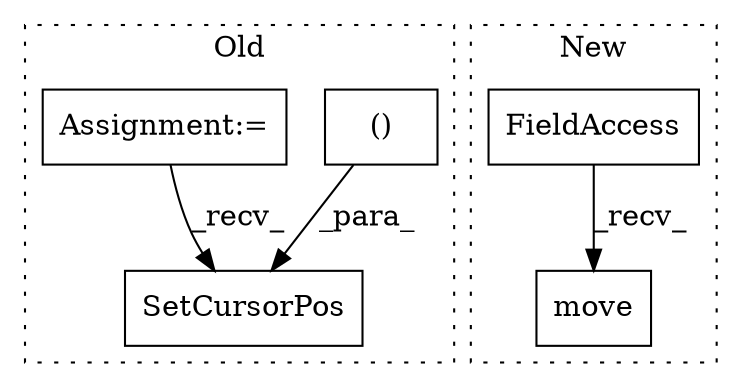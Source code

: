 digraph G {
subgraph cluster0 {
1 [label="()" a="106" s="1968" l="15" shape="box"];
4 [label="SetCursorPos" a="32" s="1946,1983" l="22,2" shape="box"];
5 [label="Assignment:=" a="7" s="890" l="8" shape="box"];
label = "Old";
style="dotted";
}
subgraph cluster1 {
2 [label="move" a="32" s="2090,2100" l="5,1" shape="box"];
3 [label="FieldAccess" a="22" s="2079" l="10" shape="box"];
label = "New";
style="dotted";
}
1 -> 4 [label="_para_"];
3 -> 2 [label="_recv_"];
5 -> 4 [label="_recv_"];
}